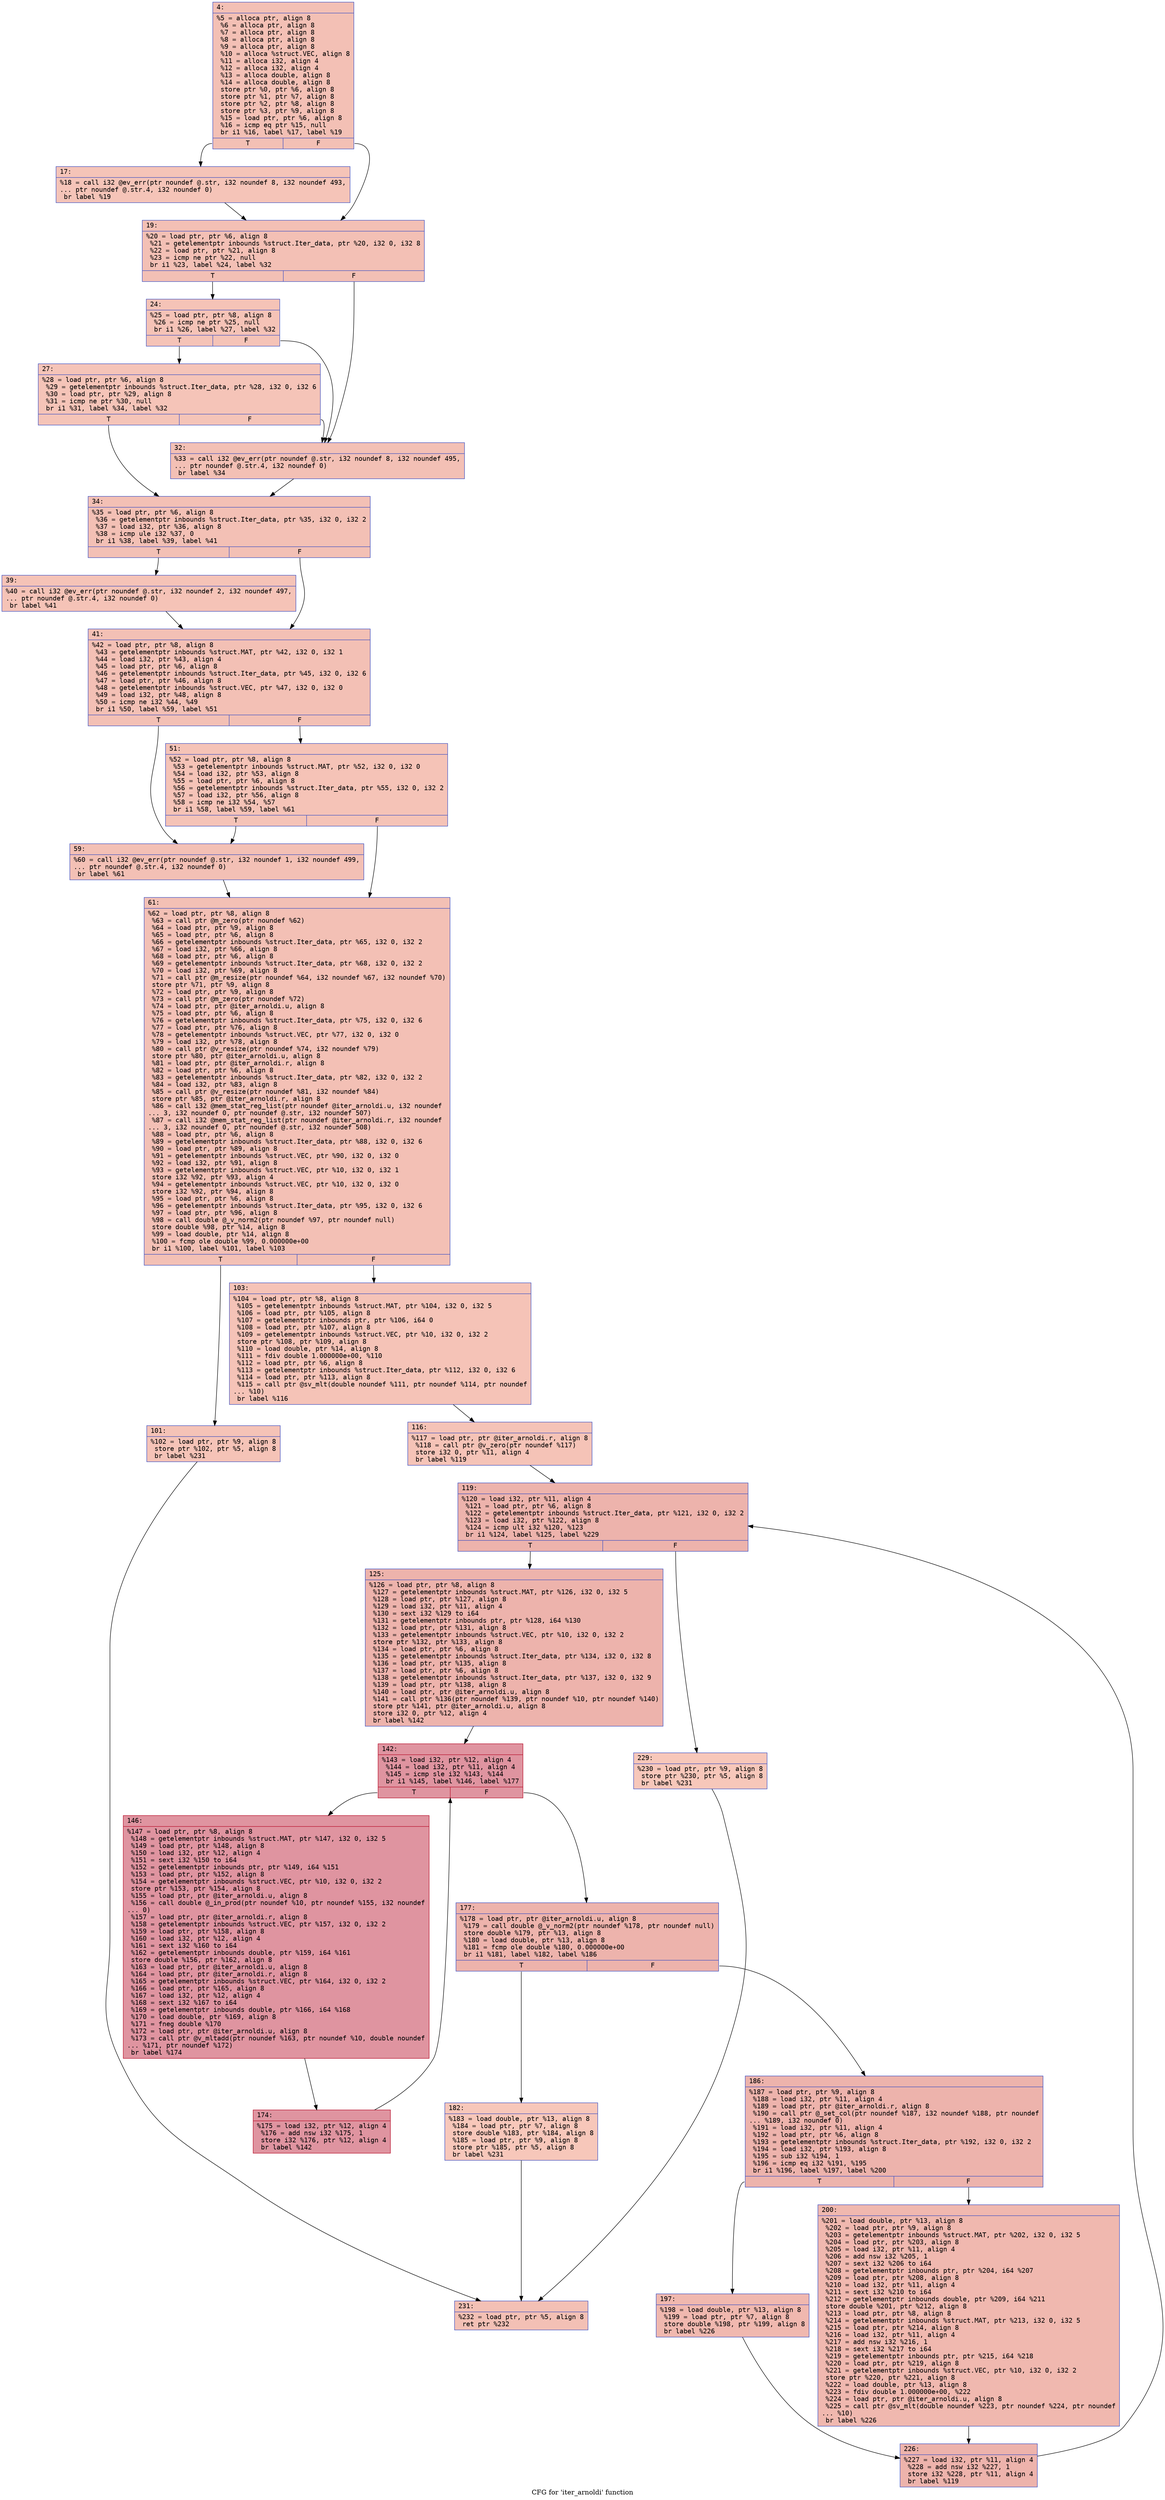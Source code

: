 digraph "CFG for 'iter_arnoldi' function" {
	label="CFG for 'iter_arnoldi' function";

	Node0x6000006f87d0 [shape=record,color="#3d50c3ff", style=filled, fillcolor="#e5705870" fontname="Courier",label="{4:\l|  %5 = alloca ptr, align 8\l  %6 = alloca ptr, align 8\l  %7 = alloca ptr, align 8\l  %8 = alloca ptr, align 8\l  %9 = alloca ptr, align 8\l  %10 = alloca %struct.VEC, align 8\l  %11 = alloca i32, align 4\l  %12 = alloca i32, align 4\l  %13 = alloca double, align 8\l  %14 = alloca double, align 8\l  store ptr %0, ptr %6, align 8\l  store ptr %1, ptr %7, align 8\l  store ptr %2, ptr %8, align 8\l  store ptr %3, ptr %9, align 8\l  %15 = load ptr, ptr %6, align 8\l  %16 = icmp eq ptr %15, null\l  br i1 %16, label %17, label %19\l|{<s0>T|<s1>F}}"];
	Node0x6000006f87d0:s0 -> Node0x6000006f8820[tooltip="4 -> 17\nProbability 37.50%" ];
	Node0x6000006f87d0:s1 -> Node0x6000006f8870[tooltip="4 -> 19\nProbability 62.50%" ];
	Node0x6000006f8820 [shape=record,color="#3d50c3ff", style=filled, fillcolor="#e97a5f70" fontname="Courier",label="{17:\l|  %18 = call i32 @ev_err(ptr noundef @.str, i32 noundef 8, i32 noundef 493,\l... ptr noundef @.str.4, i32 noundef 0)\l  br label %19\l}"];
	Node0x6000006f8820 -> Node0x6000006f8870[tooltip="17 -> 19\nProbability 100.00%" ];
	Node0x6000006f8870 [shape=record,color="#3d50c3ff", style=filled, fillcolor="#e5705870" fontname="Courier",label="{19:\l|  %20 = load ptr, ptr %6, align 8\l  %21 = getelementptr inbounds %struct.Iter_data, ptr %20, i32 0, i32 8\l  %22 = load ptr, ptr %21, align 8\l  %23 = icmp ne ptr %22, null\l  br i1 %23, label %24, label %32\l|{<s0>T|<s1>F}}"];
	Node0x6000006f8870:s0 -> Node0x6000006f88c0[tooltip="19 -> 24\nProbability 62.50%" ];
	Node0x6000006f8870:s1 -> Node0x6000006f8960[tooltip="19 -> 32\nProbability 37.50%" ];
	Node0x6000006f88c0 [shape=record,color="#3d50c3ff", style=filled, fillcolor="#e8765c70" fontname="Courier",label="{24:\l|  %25 = load ptr, ptr %8, align 8\l  %26 = icmp ne ptr %25, null\l  br i1 %26, label %27, label %32\l|{<s0>T|<s1>F}}"];
	Node0x6000006f88c0:s0 -> Node0x6000006f8910[tooltip="24 -> 27\nProbability 62.50%" ];
	Node0x6000006f88c0:s1 -> Node0x6000006f8960[tooltip="24 -> 32\nProbability 37.50%" ];
	Node0x6000006f8910 [shape=record,color="#3d50c3ff", style=filled, fillcolor="#e97a5f70" fontname="Courier",label="{27:\l|  %28 = load ptr, ptr %6, align 8\l  %29 = getelementptr inbounds %struct.Iter_data, ptr %28, i32 0, i32 6\l  %30 = load ptr, ptr %29, align 8\l  %31 = icmp ne ptr %30, null\l  br i1 %31, label %34, label %32\l|{<s0>T|<s1>F}}"];
	Node0x6000006f8910:s0 -> Node0x6000006f89b0[tooltip="27 -> 34\nProbability 62.50%" ];
	Node0x6000006f8910:s1 -> Node0x6000006f8960[tooltip="27 -> 32\nProbability 37.50%" ];
	Node0x6000006f8960 [shape=record,color="#3d50c3ff", style=filled, fillcolor="#e5705870" fontname="Courier",label="{32:\l|  %33 = call i32 @ev_err(ptr noundef @.str, i32 noundef 8, i32 noundef 495,\l... ptr noundef @.str.4, i32 noundef 0)\l  br label %34\l}"];
	Node0x6000006f8960 -> Node0x6000006f89b0[tooltip="32 -> 34\nProbability 100.00%" ];
	Node0x6000006f89b0 [shape=record,color="#3d50c3ff", style=filled, fillcolor="#e5705870" fontname="Courier",label="{34:\l|  %35 = load ptr, ptr %6, align 8\l  %36 = getelementptr inbounds %struct.Iter_data, ptr %35, i32 0, i32 2\l  %37 = load i32, ptr %36, align 8\l  %38 = icmp ule i32 %37, 0\l  br i1 %38, label %39, label %41\l|{<s0>T|<s1>F}}"];
	Node0x6000006f89b0:s0 -> Node0x6000006f8a00[tooltip="34 -> 39\nProbability 50.00%" ];
	Node0x6000006f89b0:s1 -> Node0x6000006f8a50[tooltip="34 -> 41\nProbability 50.00%" ];
	Node0x6000006f8a00 [shape=record,color="#3d50c3ff", style=filled, fillcolor="#e8765c70" fontname="Courier",label="{39:\l|  %40 = call i32 @ev_err(ptr noundef @.str, i32 noundef 2, i32 noundef 497,\l... ptr noundef @.str.4, i32 noundef 0)\l  br label %41\l}"];
	Node0x6000006f8a00 -> Node0x6000006f8a50[tooltip="39 -> 41\nProbability 100.00%" ];
	Node0x6000006f8a50 [shape=record,color="#3d50c3ff", style=filled, fillcolor="#e5705870" fontname="Courier",label="{41:\l|  %42 = load ptr, ptr %8, align 8\l  %43 = getelementptr inbounds %struct.MAT, ptr %42, i32 0, i32 1\l  %44 = load i32, ptr %43, align 4\l  %45 = load ptr, ptr %6, align 8\l  %46 = getelementptr inbounds %struct.Iter_data, ptr %45, i32 0, i32 6\l  %47 = load ptr, ptr %46, align 8\l  %48 = getelementptr inbounds %struct.VEC, ptr %47, i32 0, i32 0\l  %49 = load i32, ptr %48, align 8\l  %50 = icmp ne i32 %44, %49\l  br i1 %50, label %59, label %51\l|{<s0>T|<s1>F}}"];
	Node0x6000006f8a50:s0 -> Node0x6000006f8af0[tooltip="41 -> 59\nProbability 50.00%" ];
	Node0x6000006f8a50:s1 -> Node0x6000006f8aa0[tooltip="41 -> 51\nProbability 50.00%" ];
	Node0x6000006f8aa0 [shape=record,color="#3d50c3ff", style=filled, fillcolor="#e8765c70" fontname="Courier",label="{51:\l|  %52 = load ptr, ptr %8, align 8\l  %53 = getelementptr inbounds %struct.MAT, ptr %52, i32 0, i32 0\l  %54 = load i32, ptr %53, align 8\l  %55 = load ptr, ptr %6, align 8\l  %56 = getelementptr inbounds %struct.Iter_data, ptr %55, i32 0, i32 2\l  %57 = load i32, ptr %56, align 8\l  %58 = icmp ne i32 %54, %57\l  br i1 %58, label %59, label %61\l|{<s0>T|<s1>F}}"];
	Node0x6000006f8aa0:s0 -> Node0x6000006f8af0[tooltip="51 -> 59\nProbability 50.00%" ];
	Node0x6000006f8aa0:s1 -> Node0x6000006f8b40[tooltip="51 -> 61\nProbability 50.00%" ];
	Node0x6000006f8af0 [shape=record,color="#3d50c3ff", style=filled, fillcolor="#e5705870" fontname="Courier",label="{59:\l|  %60 = call i32 @ev_err(ptr noundef @.str, i32 noundef 1, i32 noundef 499,\l... ptr noundef @.str.4, i32 noundef 0)\l  br label %61\l}"];
	Node0x6000006f8af0 -> Node0x6000006f8b40[tooltip="59 -> 61\nProbability 100.00%" ];
	Node0x6000006f8b40 [shape=record,color="#3d50c3ff", style=filled, fillcolor="#e5705870" fontname="Courier",label="{61:\l|  %62 = load ptr, ptr %8, align 8\l  %63 = call ptr @m_zero(ptr noundef %62)\l  %64 = load ptr, ptr %9, align 8\l  %65 = load ptr, ptr %6, align 8\l  %66 = getelementptr inbounds %struct.Iter_data, ptr %65, i32 0, i32 2\l  %67 = load i32, ptr %66, align 8\l  %68 = load ptr, ptr %6, align 8\l  %69 = getelementptr inbounds %struct.Iter_data, ptr %68, i32 0, i32 2\l  %70 = load i32, ptr %69, align 8\l  %71 = call ptr @m_resize(ptr noundef %64, i32 noundef %67, i32 noundef %70)\l  store ptr %71, ptr %9, align 8\l  %72 = load ptr, ptr %9, align 8\l  %73 = call ptr @m_zero(ptr noundef %72)\l  %74 = load ptr, ptr @iter_arnoldi.u, align 8\l  %75 = load ptr, ptr %6, align 8\l  %76 = getelementptr inbounds %struct.Iter_data, ptr %75, i32 0, i32 6\l  %77 = load ptr, ptr %76, align 8\l  %78 = getelementptr inbounds %struct.VEC, ptr %77, i32 0, i32 0\l  %79 = load i32, ptr %78, align 8\l  %80 = call ptr @v_resize(ptr noundef %74, i32 noundef %79)\l  store ptr %80, ptr @iter_arnoldi.u, align 8\l  %81 = load ptr, ptr @iter_arnoldi.r, align 8\l  %82 = load ptr, ptr %6, align 8\l  %83 = getelementptr inbounds %struct.Iter_data, ptr %82, i32 0, i32 2\l  %84 = load i32, ptr %83, align 8\l  %85 = call ptr @v_resize(ptr noundef %81, i32 noundef %84)\l  store ptr %85, ptr @iter_arnoldi.r, align 8\l  %86 = call i32 @mem_stat_reg_list(ptr noundef @iter_arnoldi.u, i32 noundef\l... 3, i32 noundef 0, ptr noundef @.str, i32 noundef 507)\l  %87 = call i32 @mem_stat_reg_list(ptr noundef @iter_arnoldi.r, i32 noundef\l... 3, i32 noundef 0, ptr noundef @.str, i32 noundef 508)\l  %88 = load ptr, ptr %6, align 8\l  %89 = getelementptr inbounds %struct.Iter_data, ptr %88, i32 0, i32 6\l  %90 = load ptr, ptr %89, align 8\l  %91 = getelementptr inbounds %struct.VEC, ptr %90, i32 0, i32 0\l  %92 = load i32, ptr %91, align 8\l  %93 = getelementptr inbounds %struct.VEC, ptr %10, i32 0, i32 1\l  store i32 %92, ptr %93, align 4\l  %94 = getelementptr inbounds %struct.VEC, ptr %10, i32 0, i32 0\l  store i32 %92, ptr %94, align 8\l  %95 = load ptr, ptr %6, align 8\l  %96 = getelementptr inbounds %struct.Iter_data, ptr %95, i32 0, i32 6\l  %97 = load ptr, ptr %96, align 8\l  %98 = call double @_v_norm2(ptr noundef %97, ptr noundef null)\l  store double %98, ptr %14, align 8\l  %99 = load double, ptr %14, align 8\l  %100 = fcmp ole double %99, 0.000000e+00\l  br i1 %100, label %101, label %103\l|{<s0>T|<s1>F}}"];
	Node0x6000006f8b40:s0 -> Node0x6000006f8b90[tooltip="61 -> 101\nProbability 50.00%" ];
	Node0x6000006f8b40:s1 -> Node0x6000006f8be0[tooltip="61 -> 103\nProbability 50.00%" ];
	Node0x6000006f8b90 [shape=record,color="#3d50c3ff", style=filled, fillcolor="#e8765c70" fontname="Courier",label="{101:\l|  %102 = load ptr, ptr %9, align 8\l  store ptr %102, ptr %5, align 8\l  br label %231\l}"];
	Node0x6000006f8b90 -> Node0x6000006f9040[tooltip="101 -> 231\nProbability 100.00%" ];
	Node0x6000006f8be0 [shape=record,color="#3d50c3ff", style=filled, fillcolor="#e8765c70" fontname="Courier",label="{103:\l|  %104 = load ptr, ptr %8, align 8\l  %105 = getelementptr inbounds %struct.MAT, ptr %104, i32 0, i32 5\l  %106 = load ptr, ptr %105, align 8\l  %107 = getelementptr inbounds ptr, ptr %106, i64 0\l  %108 = load ptr, ptr %107, align 8\l  %109 = getelementptr inbounds %struct.VEC, ptr %10, i32 0, i32 2\l  store ptr %108, ptr %109, align 8\l  %110 = load double, ptr %14, align 8\l  %111 = fdiv double 1.000000e+00, %110\l  %112 = load ptr, ptr %6, align 8\l  %113 = getelementptr inbounds %struct.Iter_data, ptr %112, i32 0, i32 6\l  %114 = load ptr, ptr %113, align 8\l  %115 = call ptr @sv_mlt(double noundef %111, ptr noundef %114, ptr noundef\l... %10)\l  br label %116\l}"];
	Node0x6000006f8be0 -> Node0x6000006f8c30[tooltip="103 -> 116\nProbability 100.00%" ];
	Node0x6000006f8c30 [shape=record,color="#3d50c3ff", style=filled, fillcolor="#e8765c70" fontname="Courier",label="{116:\l|  %117 = load ptr, ptr @iter_arnoldi.r, align 8\l  %118 = call ptr @v_zero(ptr noundef %117)\l  store i32 0, ptr %11, align 4\l  br label %119\l}"];
	Node0x6000006f8c30 -> Node0x6000006f8c80[tooltip="116 -> 119\nProbability 100.00%" ];
	Node0x6000006f8c80 [shape=record,color="#3d50c3ff", style=filled, fillcolor="#d6524470" fontname="Courier",label="{119:\l|  %120 = load i32, ptr %11, align 4\l  %121 = load ptr, ptr %6, align 8\l  %122 = getelementptr inbounds %struct.Iter_data, ptr %121, i32 0, i32 2\l  %123 = load i32, ptr %122, align 8\l  %124 = icmp ult i32 %120, %123\l  br i1 %124, label %125, label %229\l|{<s0>T|<s1>F}}"];
	Node0x6000006f8c80:s0 -> Node0x6000006f8cd0[tooltip="119 -> 125\nProbability 96.88%" ];
	Node0x6000006f8c80:s1 -> Node0x6000006f8ff0[tooltip="119 -> 229\nProbability 3.12%" ];
	Node0x6000006f8cd0 [shape=record,color="#3d50c3ff", style=filled, fillcolor="#d6524470" fontname="Courier",label="{125:\l|  %126 = load ptr, ptr %8, align 8\l  %127 = getelementptr inbounds %struct.MAT, ptr %126, i32 0, i32 5\l  %128 = load ptr, ptr %127, align 8\l  %129 = load i32, ptr %11, align 4\l  %130 = sext i32 %129 to i64\l  %131 = getelementptr inbounds ptr, ptr %128, i64 %130\l  %132 = load ptr, ptr %131, align 8\l  %133 = getelementptr inbounds %struct.VEC, ptr %10, i32 0, i32 2\l  store ptr %132, ptr %133, align 8\l  %134 = load ptr, ptr %6, align 8\l  %135 = getelementptr inbounds %struct.Iter_data, ptr %134, i32 0, i32 8\l  %136 = load ptr, ptr %135, align 8\l  %137 = load ptr, ptr %6, align 8\l  %138 = getelementptr inbounds %struct.Iter_data, ptr %137, i32 0, i32 9\l  %139 = load ptr, ptr %138, align 8\l  %140 = load ptr, ptr @iter_arnoldi.u, align 8\l  %141 = call ptr %136(ptr noundef %139, ptr noundef %10, ptr noundef %140)\l  store ptr %141, ptr @iter_arnoldi.u, align 8\l  store i32 0, ptr %12, align 4\l  br label %142\l}"];
	Node0x6000006f8cd0 -> Node0x6000006f8d20[tooltip="125 -> 142\nProbability 100.00%" ];
	Node0x6000006f8d20 [shape=record,color="#b70d28ff", style=filled, fillcolor="#b70d2870" fontname="Courier",label="{142:\l|  %143 = load i32, ptr %12, align 4\l  %144 = load i32, ptr %11, align 4\l  %145 = icmp sle i32 %143, %144\l  br i1 %145, label %146, label %177\l|{<s0>T|<s1>F}}"];
	Node0x6000006f8d20:s0 -> Node0x6000006f8d70[tooltip="142 -> 146\nProbability 96.88%" ];
	Node0x6000006f8d20:s1 -> Node0x6000006f8e10[tooltip="142 -> 177\nProbability 3.12%" ];
	Node0x6000006f8d70 [shape=record,color="#b70d28ff", style=filled, fillcolor="#b70d2870" fontname="Courier",label="{146:\l|  %147 = load ptr, ptr %8, align 8\l  %148 = getelementptr inbounds %struct.MAT, ptr %147, i32 0, i32 5\l  %149 = load ptr, ptr %148, align 8\l  %150 = load i32, ptr %12, align 4\l  %151 = sext i32 %150 to i64\l  %152 = getelementptr inbounds ptr, ptr %149, i64 %151\l  %153 = load ptr, ptr %152, align 8\l  %154 = getelementptr inbounds %struct.VEC, ptr %10, i32 0, i32 2\l  store ptr %153, ptr %154, align 8\l  %155 = load ptr, ptr @iter_arnoldi.u, align 8\l  %156 = call double @_in_prod(ptr noundef %10, ptr noundef %155, i32 noundef\l... 0)\l  %157 = load ptr, ptr @iter_arnoldi.r, align 8\l  %158 = getelementptr inbounds %struct.VEC, ptr %157, i32 0, i32 2\l  %159 = load ptr, ptr %158, align 8\l  %160 = load i32, ptr %12, align 4\l  %161 = sext i32 %160 to i64\l  %162 = getelementptr inbounds double, ptr %159, i64 %161\l  store double %156, ptr %162, align 8\l  %163 = load ptr, ptr @iter_arnoldi.u, align 8\l  %164 = load ptr, ptr @iter_arnoldi.r, align 8\l  %165 = getelementptr inbounds %struct.VEC, ptr %164, i32 0, i32 2\l  %166 = load ptr, ptr %165, align 8\l  %167 = load i32, ptr %12, align 4\l  %168 = sext i32 %167 to i64\l  %169 = getelementptr inbounds double, ptr %166, i64 %168\l  %170 = load double, ptr %169, align 8\l  %171 = fneg double %170\l  %172 = load ptr, ptr @iter_arnoldi.u, align 8\l  %173 = call ptr @v_mltadd(ptr noundef %163, ptr noundef %10, double noundef\l... %171, ptr noundef %172)\l  br label %174\l}"];
	Node0x6000006f8d70 -> Node0x6000006f8dc0[tooltip="146 -> 174\nProbability 100.00%" ];
	Node0x6000006f8dc0 [shape=record,color="#b70d28ff", style=filled, fillcolor="#b70d2870" fontname="Courier",label="{174:\l|  %175 = load i32, ptr %12, align 4\l  %176 = add nsw i32 %175, 1\l  store i32 %176, ptr %12, align 4\l  br label %142\l}"];
	Node0x6000006f8dc0 -> Node0x6000006f8d20[tooltip="174 -> 142\nProbability 100.00%" ];
	Node0x6000006f8e10 [shape=record,color="#3d50c3ff", style=filled, fillcolor="#d6524470" fontname="Courier",label="{177:\l|  %178 = load ptr, ptr @iter_arnoldi.u, align 8\l  %179 = call double @_v_norm2(ptr noundef %178, ptr noundef null)\l  store double %179, ptr %13, align 8\l  %180 = load double, ptr %13, align 8\l  %181 = fcmp ole double %180, 0.000000e+00\l  br i1 %181, label %182, label %186\l|{<s0>T|<s1>F}}"];
	Node0x6000006f8e10:s0 -> Node0x6000006f8e60[tooltip="177 -> 182\nProbability 3.12%" ];
	Node0x6000006f8e10:s1 -> Node0x6000006f8eb0[tooltip="177 -> 186\nProbability 96.88%" ];
	Node0x6000006f8e60 [shape=record,color="#3d50c3ff", style=filled, fillcolor="#ec7f6370" fontname="Courier",label="{182:\l|  %183 = load double, ptr %13, align 8\l  %184 = load ptr, ptr %7, align 8\l  store double %183, ptr %184, align 8\l  %185 = load ptr, ptr %9, align 8\l  store ptr %185, ptr %5, align 8\l  br label %231\l}"];
	Node0x6000006f8e60 -> Node0x6000006f9040[tooltip="182 -> 231\nProbability 100.00%" ];
	Node0x6000006f8eb0 [shape=record,color="#3d50c3ff", style=filled, fillcolor="#d6524470" fontname="Courier",label="{186:\l|  %187 = load ptr, ptr %9, align 8\l  %188 = load i32, ptr %11, align 4\l  %189 = load ptr, ptr @iter_arnoldi.r, align 8\l  %190 = call ptr @_set_col(ptr noundef %187, i32 noundef %188, ptr noundef\l... %189, i32 noundef 0)\l  %191 = load i32, ptr %11, align 4\l  %192 = load ptr, ptr %6, align 8\l  %193 = getelementptr inbounds %struct.Iter_data, ptr %192, i32 0, i32 2\l  %194 = load i32, ptr %193, align 8\l  %195 = sub i32 %194, 1\l  %196 = icmp eq i32 %191, %195\l  br i1 %196, label %197, label %200\l|{<s0>T|<s1>F}}"];
	Node0x6000006f8eb0:s0 -> Node0x6000006f8f00[tooltip="186 -> 197\nProbability 50.00%" ];
	Node0x6000006f8eb0:s1 -> Node0x6000006f8f50[tooltip="186 -> 200\nProbability 50.00%" ];
	Node0x6000006f8f00 [shape=record,color="#3d50c3ff", style=filled, fillcolor="#dc5d4a70" fontname="Courier",label="{197:\l|  %198 = load double, ptr %13, align 8\l  %199 = load ptr, ptr %7, align 8\l  store double %198, ptr %199, align 8\l  br label %226\l}"];
	Node0x6000006f8f00 -> Node0x6000006f8fa0[tooltip="197 -> 226\nProbability 100.00%" ];
	Node0x6000006f8f50 [shape=record,color="#3d50c3ff", style=filled, fillcolor="#dc5d4a70" fontname="Courier",label="{200:\l|  %201 = load double, ptr %13, align 8\l  %202 = load ptr, ptr %9, align 8\l  %203 = getelementptr inbounds %struct.MAT, ptr %202, i32 0, i32 5\l  %204 = load ptr, ptr %203, align 8\l  %205 = load i32, ptr %11, align 4\l  %206 = add nsw i32 %205, 1\l  %207 = sext i32 %206 to i64\l  %208 = getelementptr inbounds ptr, ptr %204, i64 %207\l  %209 = load ptr, ptr %208, align 8\l  %210 = load i32, ptr %11, align 4\l  %211 = sext i32 %210 to i64\l  %212 = getelementptr inbounds double, ptr %209, i64 %211\l  store double %201, ptr %212, align 8\l  %213 = load ptr, ptr %8, align 8\l  %214 = getelementptr inbounds %struct.MAT, ptr %213, i32 0, i32 5\l  %215 = load ptr, ptr %214, align 8\l  %216 = load i32, ptr %11, align 4\l  %217 = add nsw i32 %216, 1\l  %218 = sext i32 %217 to i64\l  %219 = getelementptr inbounds ptr, ptr %215, i64 %218\l  %220 = load ptr, ptr %219, align 8\l  %221 = getelementptr inbounds %struct.VEC, ptr %10, i32 0, i32 2\l  store ptr %220, ptr %221, align 8\l  %222 = load double, ptr %13, align 8\l  %223 = fdiv double 1.000000e+00, %222\l  %224 = load ptr, ptr @iter_arnoldi.u, align 8\l  %225 = call ptr @sv_mlt(double noundef %223, ptr noundef %224, ptr noundef\l... %10)\l  br label %226\l}"];
	Node0x6000006f8f50 -> Node0x6000006f8fa0[tooltip="200 -> 226\nProbability 100.00%" ];
	Node0x6000006f8fa0 [shape=record,color="#3d50c3ff", style=filled, fillcolor="#d6524470" fontname="Courier",label="{226:\l|  %227 = load i32, ptr %11, align 4\l  %228 = add nsw i32 %227, 1\l  store i32 %228, ptr %11, align 4\l  br label %119\l}"];
	Node0x6000006f8fa0 -> Node0x6000006f8c80[tooltip="226 -> 119\nProbability 100.00%" ];
	Node0x6000006f8ff0 [shape=record,color="#3d50c3ff", style=filled, fillcolor="#ec7f6370" fontname="Courier",label="{229:\l|  %230 = load ptr, ptr %9, align 8\l  store ptr %230, ptr %5, align 8\l  br label %231\l}"];
	Node0x6000006f8ff0 -> Node0x6000006f9040[tooltip="229 -> 231\nProbability 100.00%" ];
	Node0x6000006f9040 [shape=record,color="#3d50c3ff", style=filled, fillcolor="#e5705870" fontname="Courier",label="{231:\l|  %232 = load ptr, ptr %5, align 8\l  ret ptr %232\l}"];
}
